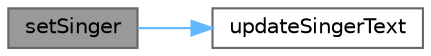 digraph "setSinger"
{
 // LATEX_PDF_SIZE
  bgcolor="transparent";
  edge [fontname=Helvetica,fontsize=10,labelfontname=Helvetica,labelfontsize=10];
  node [fontname=Helvetica,fontsize=10,shape=box,height=0.2,width=0.4];
  rankdir="LR";
  Node1 [id="Node000001",label="setSinger",height=0.2,width=0.4,color="gray40", fillcolor="grey60", style="filled", fontcolor="black",tooltip="设置歌手名称"];
  Node1 -> Node2 [id="edge1_Node000001_Node000002",color="steelblue1",style="solid",tooltip=" "];
  Node2 [id="Node000002",label="updateSingerText",height=0.2,width=0.4,color="grey40", fillcolor="white", style="filled",URL="$class_music_repo_block.html#a99b3226aaa69db0bbdc90fd3fb46d152",tooltip="更新歌手名称文本"];
}
